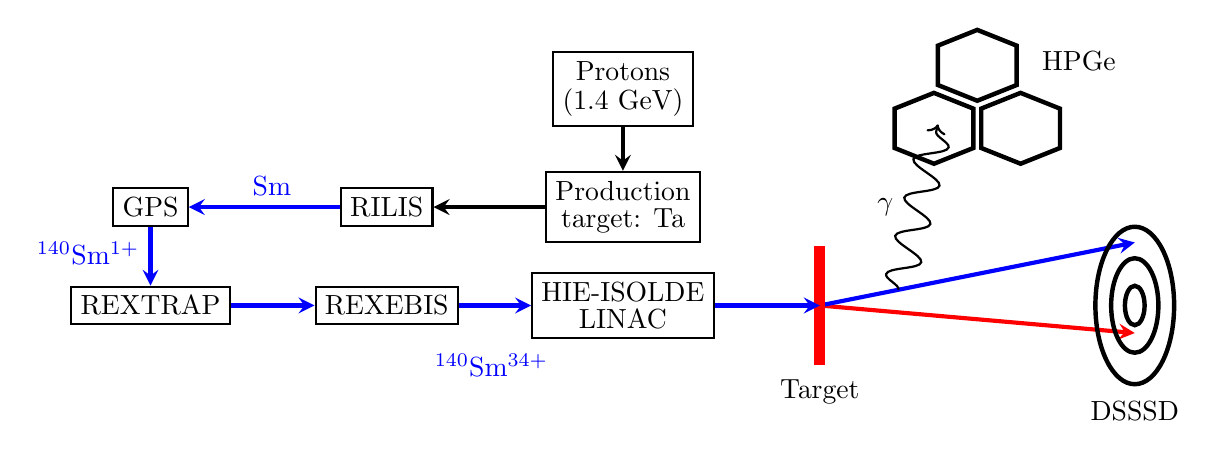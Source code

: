 \begin{tikzpicture}
    % Definitions
    \coordinate (origo)   at (0,0);
    \coordinate (Protons) at (-2.5,2.75);
    \coordinate (GPS)     at (-8.5,1.25);
    \coordinate (RILIS)   at (-5.5,1.25);
    \coordinate (PTarget) at (-2.5,1.25);
    \coordinate (REXTRAP) at (-8.5,0);
    \coordinate (REXEBIS) at (-5.5,0);
    \coordinate (HILinac) at (-2.5,0);
    % Target and lines from target
    \draw[->,red,>=stealth,line width=1.5pt] (origo) -- (4,-0.35);
    \draw[->,blue,>=stealth,line width=1.5pt] (origo) -- (4,0.8);
    \draw[red, line width=4pt] (0,0.75) -- (0,-0.75) node[black, below] {Target};
    % Nodes
    \node(P)   at (Protons) [draw,thick] {\shortstack{Protons \\ (1.4 GeV)}};
    \node(G)   at (GPS)     [draw,thick] {GPS};
    \node(R)   at (RILIS)   [draw,thick] {RILIS};
    \node(PT)  at (PTarget) [draw,thick] {\shortstack{Production \\ target: Ta}};
    \node(RXT) at (REXTRAP) [draw,thick] {REXTRAP};
    \node(RXE) at (REXEBIS) [draw,thick] {REXEBIS};
    \node(LIN) at (HILinac) [draw,thick] {\shortstack{HIE-ISOLDE \\ LINAC}};
    % Arrows
    \draw[->,>=stealth,line width=1.5pt]      (P) -- (PT);
    \draw[->,>=stealth,line width=1.5pt]      (PT) -- (R);
    \draw[->,blue,>=stealth,line width=1.5pt] (R) -- (G) node[anchor=south, pos=0.45] {Sm};
    \draw[->,blue,>=stealth,line width=1.5pt] (G) -- (RXT) node[anchor=east, pos=0.45] {$^{140}$Sm$^{1+}$};
    \draw[->,blue,>=stealth,line width=1.5pt] (RXT) -- (RXE);
    \draw[->,blue,>=stealth,line width=1.5pt] (RXE) -- (LIN) node[anchor=north, pos=0.45, outer sep=5mm] {$^{140}$Sm$^{34+}$};
    \draw[->,blue,>=stealth,line width=1.5pt] (LIN) -- (origo);
    % CD 
    \draw[ultra thick] (4,0) ellipse [x radius=0.25cm,y radius=0.125cm, rotate=90];
    \draw[ultra thick] (4,0) ellipse [x radius=0.6cm,y radius=0.3cm, rotate=90];
    \draw[ultra thick] (4,0) ellipse [x radius=1cm,y radius=0.5cm, rotate=90] node[anchor=north, outer sep=11mm] {DSSSD};
    % HPGe
    %\draw (2,2.5) circle (1cm);
    \draw[ultra thick]  (0.95,2) -- ++(0.5,-0.2) -- ++(0.5,0.2) -- ++(0,0.5) -- ++(-0.5,0.2) -- ++(-0.5,-0.2) -- cycle;
    \draw[ultra thick] (1.5,2.8) -- ++(0.5,-0.2) -- ++(0.5,0.2) -- ++(0,0.5) -- ++(-0.5,0.2) -- ++(-0.5,-0.2) -- cycle;
    \draw[ultra thick]  (2.05,2) -- ++(0.5,-0.2) -- ++(0.5,0.2) -- ++(0,0.5) -- ++(-0.5,0.2) -- ++(-0.5,-0.2) -- cycle;
    \node[anchor=west] at (2.7,3.1) {HPGe};
    % Gamma
    \draw[->, decoration={snake,segment length=5mm,amplitude=2mm},decorate,thick] (1,0.2) -- (1.5,2.3) node[left, pos=0.5, outer sep=2mm] {$\gamma$};
\end{tikzpicture}